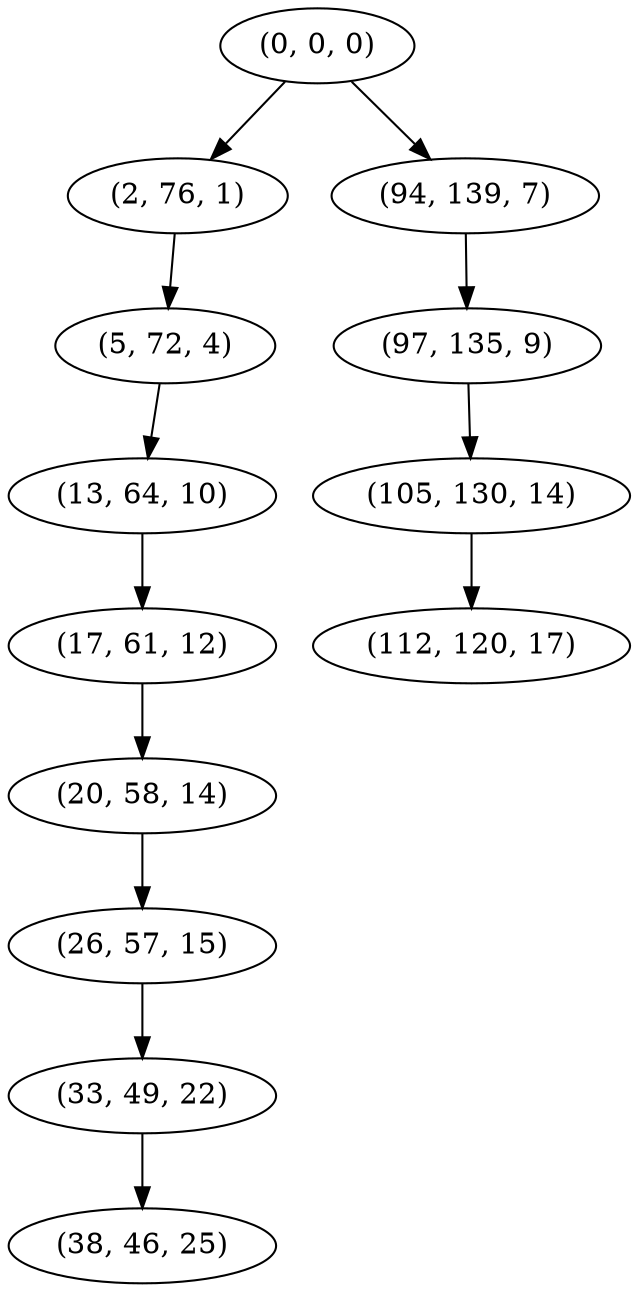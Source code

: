 digraph tree {
    "(0, 0, 0)";
    "(2, 76, 1)";
    "(5, 72, 4)";
    "(13, 64, 10)";
    "(17, 61, 12)";
    "(20, 58, 14)";
    "(26, 57, 15)";
    "(33, 49, 22)";
    "(38, 46, 25)";
    "(94, 139, 7)";
    "(97, 135, 9)";
    "(105, 130, 14)";
    "(112, 120, 17)";
    "(0, 0, 0)" -> "(2, 76, 1)";
    "(0, 0, 0)" -> "(94, 139, 7)";
    "(2, 76, 1)" -> "(5, 72, 4)";
    "(5, 72, 4)" -> "(13, 64, 10)";
    "(13, 64, 10)" -> "(17, 61, 12)";
    "(17, 61, 12)" -> "(20, 58, 14)";
    "(20, 58, 14)" -> "(26, 57, 15)";
    "(26, 57, 15)" -> "(33, 49, 22)";
    "(33, 49, 22)" -> "(38, 46, 25)";
    "(94, 139, 7)" -> "(97, 135, 9)";
    "(97, 135, 9)" -> "(105, 130, 14)";
    "(105, 130, 14)" -> "(112, 120, 17)";
}
